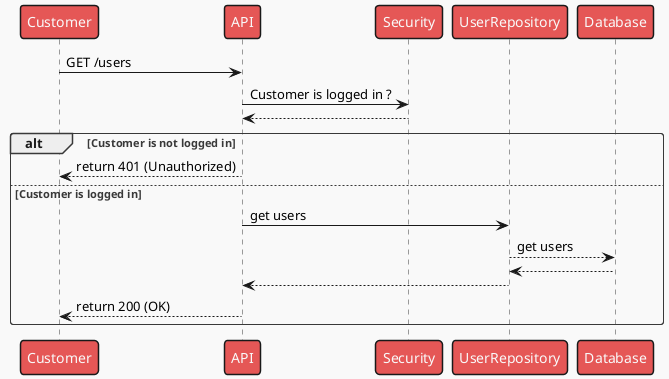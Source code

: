 @startuml

!theme mars

Customer -> API : GET /users

API -> Security : Customer is logged in ?
Security --> API
alt Customer is not logged in
    API --> Customer : return 401 (Unauthorized)
else Customer is logged in
    API -> UserRepository : get users
    UserRepository --> Database : get users
    Database --> UserRepository
    UserRepository --> API
    API --> Customer : return 200 (OK)
end
@enduml
